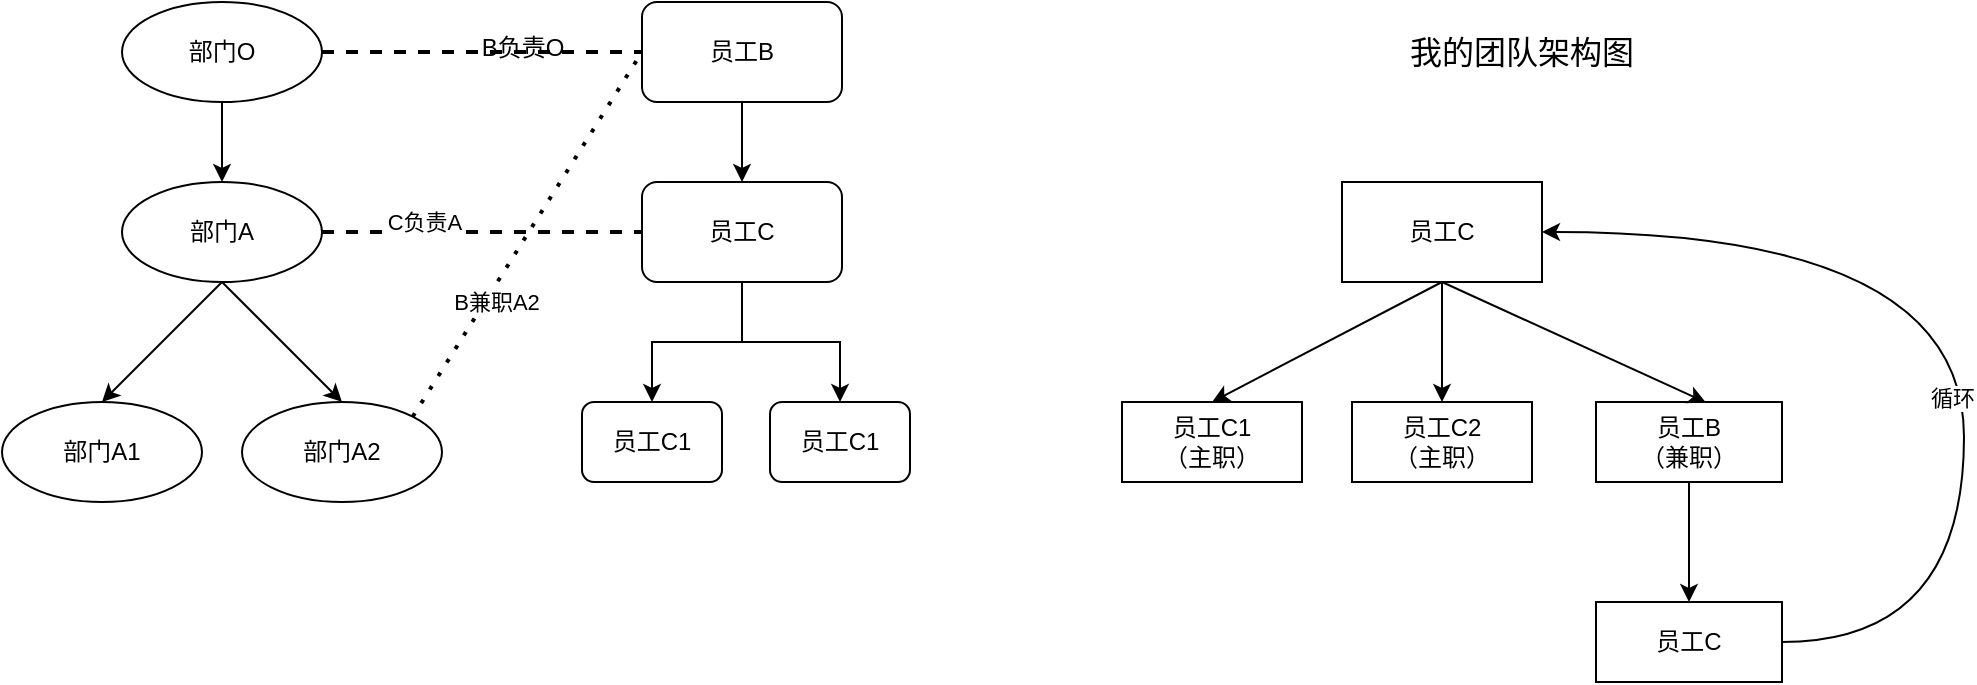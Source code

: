 <mxfile version="22.1.20" type="github">
  <diagram name="第 1 页" id="gvslLmILmel2FXUgbxsj">
    <mxGraphModel dx="1434" dy="749" grid="1" gridSize="10" guides="1" tooltips="1" connect="1" arrows="1" fold="1" page="1" pageScale="1" pageWidth="827" pageHeight="1169" math="0" shadow="0">
      <root>
        <mxCell id="0" />
        <mxCell id="1" parent="0" />
        <mxCell id="-Bcnc00A_dsoqKTIGgwI-1" value="部门A" style="ellipse;whiteSpace=wrap;html=1;" vertex="1" parent="1">
          <mxGeometry x="90" y="210" width="100" height="50" as="geometry" />
        </mxCell>
        <mxCell id="-Bcnc00A_dsoqKTIGgwI-2" value="部门A2" style="ellipse;whiteSpace=wrap;html=1;" vertex="1" parent="1">
          <mxGeometry x="150" y="320" width="100" height="50" as="geometry" />
        </mxCell>
        <mxCell id="-Bcnc00A_dsoqKTIGgwI-3" value="部门A1" style="ellipse;whiteSpace=wrap;html=1;" vertex="1" parent="1">
          <mxGeometry x="30" y="320" width="100" height="50" as="geometry" />
        </mxCell>
        <mxCell id="-Bcnc00A_dsoqKTIGgwI-4" value="" style="endArrow=classic;html=1;rounded=0;exitX=0.5;exitY=1;exitDx=0;exitDy=0;entryX=0.5;entryY=0;entryDx=0;entryDy=0;" edge="1" parent="1" source="-Bcnc00A_dsoqKTIGgwI-1" target="-Bcnc00A_dsoqKTIGgwI-3">
          <mxGeometry width="50" height="50" relative="1" as="geometry">
            <mxPoint x="390" y="410" as="sourcePoint" />
            <mxPoint x="440" y="360" as="targetPoint" />
          </mxGeometry>
        </mxCell>
        <mxCell id="-Bcnc00A_dsoqKTIGgwI-5" value="" style="endArrow=classic;html=1;rounded=0;exitX=0.5;exitY=1;exitDx=0;exitDy=0;entryX=0.5;entryY=0;entryDx=0;entryDy=0;" edge="1" parent="1" source="-Bcnc00A_dsoqKTIGgwI-1" target="-Bcnc00A_dsoqKTIGgwI-2">
          <mxGeometry width="50" height="50" relative="1" as="geometry">
            <mxPoint x="150" y="270" as="sourcePoint" />
            <mxPoint x="90" y="330" as="targetPoint" />
          </mxGeometry>
        </mxCell>
        <mxCell id="-Bcnc00A_dsoqKTIGgwI-9" value="" style="edgeStyle=orthogonalEdgeStyle;rounded=0;orthogonalLoop=1;jettySize=auto;html=1;" edge="1" parent="1" source="-Bcnc00A_dsoqKTIGgwI-6" target="-Bcnc00A_dsoqKTIGgwI-8">
          <mxGeometry relative="1" as="geometry" />
        </mxCell>
        <mxCell id="-Bcnc00A_dsoqKTIGgwI-6" value="员工B" style="rounded=1;whiteSpace=wrap;html=1;" vertex="1" parent="1">
          <mxGeometry x="350" y="120" width="100" height="50" as="geometry" />
        </mxCell>
        <mxCell id="-Bcnc00A_dsoqKTIGgwI-27" style="edgeStyle=orthogonalEdgeStyle;rounded=0;orthogonalLoop=1;jettySize=auto;html=1;entryX=0.5;entryY=0;entryDx=0;entryDy=0;" edge="1" parent="1" source="-Bcnc00A_dsoqKTIGgwI-8" target="-Bcnc00A_dsoqKTIGgwI-23">
          <mxGeometry relative="1" as="geometry" />
        </mxCell>
        <mxCell id="-Bcnc00A_dsoqKTIGgwI-28" style="edgeStyle=orthogonalEdgeStyle;rounded=0;orthogonalLoop=1;jettySize=auto;html=1;entryX=0.5;entryY=0;entryDx=0;entryDy=0;" edge="1" parent="1" source="-Bcnc00A_dsoqKTIGgwI-8" target="-Bcnc00A_dsoqKTIGgwI-24">
          <mxGeometry relative="1" as="geometry" />
        </mxCell>
        <mxCell id="-Bcnc00A_dsoqKTIGgwI-8" value="员工C" style="rounded=1;whiteSpace=wrap;html=1;" vertex="1" parent="1">
          <mxGeometry x="350" y="210" width="100" height="50" as="geometry" />
        </mxCell>
        <mxCell id="-Bcnc00A_dsoqKTIGgwI-11" value="" style="edgeStyle=orthogonalEdgeStyle;rounded=0;orthogonalLoop=1;jettySize=auto;html=1;" edge="1" parent="1" source="-Bcnc00A_dsoqKTIGgwI-10" target="-Bcnc00A_dsoqKTIGgwI-1">
          <mxGeometry relative="1" as="geometry" />
        </mxCell>
        <mxCell id="-Bcnc00A_dsoqKTIGgwI-10" value="部门O" style="ellipse;whiteSpace=wrap;html=1;" vertex="1" parent="1">
          <mxGeometry x="90" y="120" width="100" height="50" as="geometry" />
        </mxCell>
        <mxCell id="-Bcnc00A_dsoqKTIGgwI-12" value="" style="endArrow=none;dashed=1;html=1;strokeWidth=2;rounded=0;exitX=1;exitY=0.5;exitDx=0;exitDy=0;entryX=0;entryY=0.5;entryDx=0;entryDy=0;" edge="1" parent="1" source="-Bcnc00A_dsoqKTIGgwI-10" target="-Bcnc00A_dsoqKTIGgwI-6">
          <mxGeometry width="50" height="50" relative="1" as="geometry">
            <mxPoint x="390" y="410" as="sourcePoint" />
            <mxPoint x="440" y="360" as="targetPoint" />
          </mxGeometry>
        </mxCell>
        <mxCell id="-Bcnc00A_dsoqKTIGgwI-13" value="" style="endArrow=none;dashed=1;html=1;strokeWidth=2;rounded=0;exitX=1;exitY=0.5;exitDx=0;exitDy=0;entryX=0;entryY=0.5;entryDx=0;entryDy=0;" edge="1" parent="1" source="-Bcnc00A_dsoqKTIGgwI-1" target="-Bcnc00A_dsoqKTIGgwI-8">
          <mxGeometry width="50" height="50" relative="1" as="geometry">
            <mxPoint x="390" y="410" as="sourcePoint" />
            <mxPoint x="440" y="360" as="targetPoint" />
          </mxGeometry>
        </mxCell>
        <mxCell id="-Bcnc00A_dsoqKTIGgwI-17" value="C负责A" style="edgeLabel;html=1;align=center;verticalAlign=middle;resizable=0;points=[];" vertex="1" connectable="0" parent="-Bcnc00A_dsoqKTIGgwI-13">
          <mxGeometry x="-0.36" y="5" relative="1" as="geometry">
            <mxPoint as="offset" />
          </mxGeometry>
        </mxCell>
        <mxCell id="-Bcnc00A_dsoqKTIGgwI-14" value="" style="endArrow=none;dashed=1;html=1;dashPattern=1 3;strokeWidth=2;rounded=0;entryX=0;entryY=0.5;entryDx=0;entryDy=0;exitX=1;exitY=0;exitDx=0;exitDy=0;" edge="1" parent="1" source="-Bcnc00A_dsoqKTIGgwI-2" target="-Bcnc00A_dsoqKTIGgwI-6">
          <mxGeometry width="50" height="50" relative="1" as="geometry">
            <mxPoint x="390" y="410" as="sourcePoint" />
            <mxPoint x="440" y="360" as="targetPoint" />
          </mxGeometry>
        </mxCell>
        <mxCell id="-Bcnc00A_dsoqKTIGgwI-15" value="B兼职A2" style="edgeLabel;html=1;align=center;verticalAlign=middle;resizable=0;points=[];" vertex="1" connectable="0" parent="-Bcnc00A_dsoqKTIGgwI-14">
          <mxGeometry x="-0.239" y="-3" relative="1" as="geometry">
            <mxPoint x="-5" y="10" as="offset" />
          </mxGeometry>
        </mxCell>
        <mxCell id="-Bcnc00A_dsoqKTIGgwI-16" value="B负责O" style="text;html=1;align=center;verticalAlign=middle;resizable=0;points=[];autosize=1;strokeColor=none;fillColor=none;" vertex="1" parent="1">
          <mxGeometry x="260" y="128" width="60" height="30" as="geometry" />
        </mxCell>
        <mxCell id="-Bcnc00A_dsoqKTIGgwI-30" value="" style="edgeStyle=orthogonalEdgeStyle;rounded=0;orthogonalLoop=1;jettySize=auto;html=1;" edge="1" parent="1" source="-Bcnc00A_dsoqKTIGgwI-19" target="-Bcnc00A_dsoqKTIGgwI-20">
          <mxGeometry relative="1" as="geometry" />
        </mxCell>
        <mxCell id="-Bcnc00A_dsoqKTIGgwI-19" value="员工C" style="rounded=0;whiteSpace=wrap;html=1;" vertex="1" parent="1">
          <mxGeometry x="700" y="210" width="100" height="50" as="geometry" />
        </mxCell>
        <mxCell id="-Bcnc00A_dsoqKTIGgwI-20" value="员工C2&lt;br&gt;（主职）" style="rounded=0;whiteSpace=wrap;html=1;" vertex="1" parent="1">
          <mxGeometry x="705" y="320" width="90" height="40" as="geometry" />
        </mxCell>
        <mxCell id="-Bcnc00A_dsoqKTIGgwI-21" value="员工C1&lt;br&gt;（主职）" style="rounded=0;whiteSpace=wrap;html=1;" vertex="1" parent="1">
          <mxGeometry x="590" y="320" width="90" height="40" as="geometry" />
        </mxCell>
        <mxCell id="-Bcnc00A_dsoqKTIGgwI-23" value="员工C1" style="rounded=1;whiteSpace=wrap;html=1;" vertex="1" parent="1">
          <mxGeometry x="320" y="320" width="70" height="40" as="geometry" />
        </mxCell>
        <mxCell id="-Bcnc00A_dsoqKTIGgwI-24" value="员工C1" style="rounded=1;whiteSpace=wrap;html=1;" vertex="1" parent="1">
          <mxGeometry x="414" y="320" width="70" height="40" as="geometry" />
        </mxCell>
        <mxCell id="-Bcnc00A_dsoqKTIGgwI-37" value="" style="edgeStyle=orthogonalEdgeStyle;rounded=0;orthogonalLoop=1;jettySize=auto;html=1;" edge="1" parent="1" source="-Bcnc00A_dsoqKTIGgwI-29" target="-Bcnc00A_dsoqKTIGgwI-36">
          <mxGeometry relative="1" as="geometry" />
        </mxCell>
        <mxCell id="-Bcnc00A_dsoqKTIGgwI-29" value="员工B&lt;br&gt;（兼职）" style="rounded=0;whiteSpace=wrap;html=1;" vertex="1" parent="1">
          <mxGeometry x="827" y="320" width="93" height="40" as="geometry" />
        </mxCell>
        <mxCell id="-Bcnc00A_dsoqKTIGgwI-34" value="" style="endArrow=classic;html=1;rounded=0;entryX=0.5;entryY=0;entryDx=0;entryDy=0;" edge="1" parent="1" target="-Bcnc00A_dsoqKTIGgwI-21">
          <mxGeometry width="50" height="50" relative="1" as="geometry">
            <mxPoint x="750" y="260" as="sourcePoint" />
            <mxPoint x="440" y="360" as="targetPoint" />
          </mxGeometry>
        </mxCell>
        <mxCell id="-Bcnc00A_dsoqKTIGgwI-35" value="" style="endArrow=classic;html=1;rounded=0;entryX=0.591;entryY=0.006;entryDx=0;entryDy=0;entryPerimeter=0;exitX=0.5;exitY=1;exitDx=0;exitDy=0;" edge="1" parent="1" source="-Bcnc00A_dsoqKTIGgwI-19" target="-Bcnc00A_dsoqKTIGgwI-29">
          <mxGeometry width="50" height="50" relative="1" as="geometry">
            <mxPoint x="760" y="270" as="sourcePoint" />
            <mxPoint x="645" y="330" as="targetPoint" />
          </mxGeometry>
        </mxCell>
        <mxCell id="-Bcnc00A_dsoqKTIGgwI-39" value="" style="edgeStyle=orthogonalEdgeStyle;rounded=0;orthogonalLoop=1;jettySize=auto;html=1;curved=1;entryX=1;entryY=0.5;entryDx=0;entryDy=0;" edge="1" parent="1" source="-Bcnc00A_dsoqKTIGgwI-36" target="-Bcnc00A_dsoqKTIGgwI-19">
          <mxGeometry relative="1" as="geometry">
            <mxPoint x="1010" y="250" as="targetPoint" />
            <Array as="points">
              <mxPoint x="1011" y="440" />
              <mxPoint x="1011" y="235" />
            </Array>
          </mxGeometry>
        </mxCell>
        <mxCell id="-Bcnc00A_dsoqKTIGgwI-40" value="循环" style="edgeLabel;html=1;align=center;verticalAlign=middle;resizable=0;points=[];" vertex="1" connectable="0" parent="-Bcnc00A_dsoqKTIGgwI-39">
          <mxGeometry x="-0.16" y="6" relative="1" as="geometry">
            <mxPoint as="offset" />
          </mxGeometry>
        </mxCell>
        <mxCell id="-Bcnc00A_dsoqKTIGgwI-36" value="员工C" style="rounded=0;whiteSpace=wrap;html=1;" vertex="1" parent="1">
          <mxGeometry x="827" y="420" width="93" height="40" as="geometry" />
        </mxCell>
        <mxCell id="-Bcnc00A_dsoqKTIGgwI-41" value="我的团队架构图" style="text;html=1;strokeColor=none;fillColor=none;align=center;verticalAlign=middle;whiteSpace=wrap;rounded=0;fontSize=16;" vertex="1" parent="1">
          <mxGeometry x="730" y="130" width="120" height="30" as="geometry" />
        </mxCell>
      </root>
    </mxGraphModel>
  </diagram>
</mxfile>
